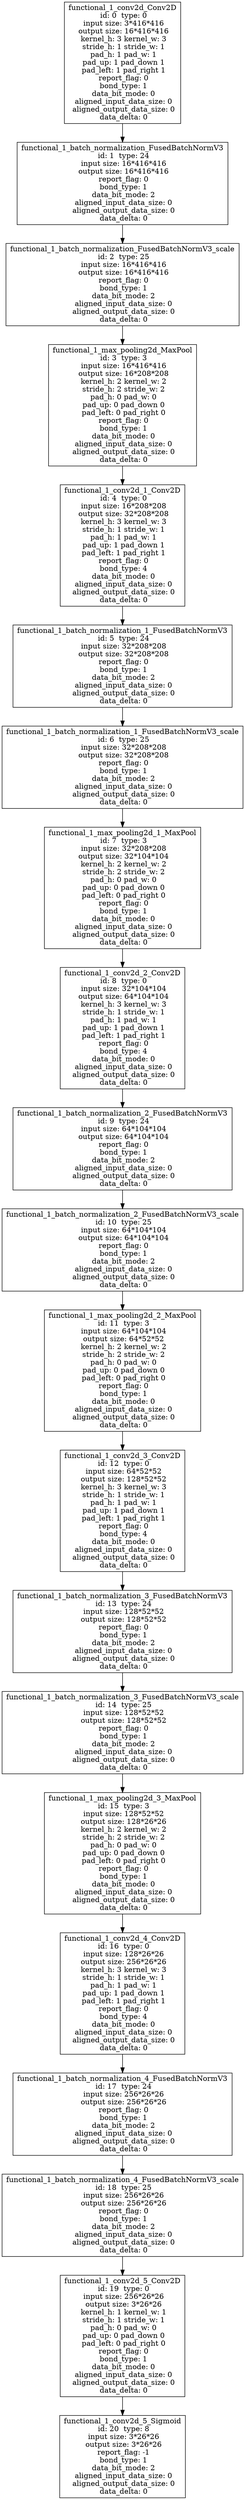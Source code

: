 digraph cnn_tree {
functional_1_conv2d_Conv2D [shape=box, label="functional_1_conv2d_Conv2D\n id: 0  type: 0\n input size: 3*416*416\n output size: 16*416*416\n kernel_h: 3 kernel_w: 3\n stride_h: 1 stride_w: 1\n pad_h: 1 pad_w: 1\n pad_up: 1 pad_down 1\n pad_left: 1 pad_right 1\n report_flag: 0\n bond_type: 1\n data_bit_mode: 0\n aligned_input_data_size: 0\n aligned_output_data_size: 0\n data_delta: 0"];
functional_1_conv2d_Conv2D -> functional_1_batch_normalization_FusedBatchNormV3;
functional_1_batch_normalization_FusedBatchNormV3 [shape=box, label="functional_1_batch_normalization_FusedBatchNormV3\n id: 1  type: 24\n input size: 16*416*416\n output size: 16*416*416\n report_flag: 0\n bond_type: 1\n data_bit_mode: 2\n aligned_input_data_size: 0\n aligned_output_data_size: 0\n data_delta: 0"];
functional_1_batch_normalization_FusedBatchNormV3 -> functional_1_batch_normalization_FusedBatchNormV3_scale;
functional_1_batch_normalization_FusedBatchNormV3_scale [shape=box, label="functional_1_batch_normalization_FusedBatchNormV3_scale\n id: 2  type: 25\n input size: 16*416*416\n output size: 16*416*416\n report_flag: 0\n bond_type: 1\n data_bit_mode: 2\n aligned_input_data_size: 0\n aligned_output_data_size: 0\n data_delta: 0"];
functional_1_batch_normalization_FusedBatchNormV3_scale -> functional_1_max_pooling2d_MaxPool;
functional_1_max_pooling2d_MaxPool [shape=box, label="functional_1_max_pooling2d_MaxPool\n id: 3  type: 3\n input size: 16*416*416\n output size: 16*208*208\n kernel_h: 2 kernel_w: 2\n stride_h: 2 stride_w: 2\n pad_h: 0 pad_w: 0\n pad_up: 0 pad_down 0\n pad_left: 0 pad_right 0\n report_flag: 0\n bond_type: 1\n data_bit_mode: 0\n aligned_input_data_size: 0\n aligned_output_data_size: 0\n data_delta: 0"];
functional_1_max_pooling2d_MaxPool -> functional_1_conv2d_1_Conv2D;
functional_1_conv2d_1_Conv2D [shape=box, label="functional_1_conv2d_1_Conv2D\n id: 4  type: 0\n input size: 16*208*208\n output size: 32*208*208\n kernel_h: 3 kernel_w: 3\n stride_h: 1 stride_w: 1\n pad_h: 1 pad_w: 1\n pad_up: 1 pad_down 1\n pad_left: 1 pad_right 1\n report_flag: 0\n bond_type: 4\n data_bit_mode: 0\n aligned_input_data_size: 0\n aligned_output_data_size: 0\n data_delta: 0"];
functional_1_conv2d_1_Conv2D -> functional_1_batch_normalization_1_FusedBatchNormV3;
functional_1_batch_normalization_1_FusedBatchNormV3 [shape=box, label="functional_1_batch_normalization_1_FusedBatchNormV3\n id: 5  type: 24\n input size: 32*208*208\n output size: 32*208*208\n report_flag: 0\n bond_type: 1\n data_bit_mode: 2\n aligned_input_data_size: 0\n aligned_output_data_size: 0\n data_delta: 0"];
functional_1_batch_normalization_1_FusedBatchNormV3 -> functional_1_batch_normalization_1_FusedBatchNormV3_scale;
functional_1_batch_normalization_1_FusedBatchNormV3_scale [shape=box, label="functional_1_batch_normalization_1_FusedBatchNormV3_scale\n id: 6  type: 25\n input size: 32*208*208\n output size: 32*208*208\n report_flag: 0\n bond_type: 1\n data_bit_mode: 2\n aligned_input_data_size: 0\n aligned_output_data_size: 0\n data_delta: 0"];
functional_1_batch_normalization_1_FusedBatchNormV3_scale -> functional_1_max_pooling2d_1_MaxPool;
functional_1_max_pooling2d_1_MaxPool [shape=box, label="functional_1_max_pooling2d_1_MaxPool\n id: 7  type: 3\n input size: 32*208*208\n output size: 32*104*104\n kernel_h: 2 kernel_w: 2\n stride_h: 2 stride_w: 2\n pad_h: 0 pad_w: 0\n pad_up: 0 pad_down 0\n pad_left: 0 pad_right 0\n report_flag: 0\n bond_type: 1\n data_bit_mode: 0\n aligned_input_data_size: 0\n aligned_output_data_size: 0\n data_delta: 0"];
functional_1_max_pooling2d_1_MaxPool -> functional_1_conv2d_2_Conv2D;
functional_1_conv2d_2_Conv2D [shape=box, label="functional_1_conv2d_2_Conv2D\n id: 8  type: 0\n input size: 32*104*104\n output size: 64*104*104\n kernel_h: 3 kernel_w: 3\n stride_h: 1 stride_w: 1\n pad_h: 1 pad_w: 1\n pad_up: 1 pad_down 1\n pad_left: 1 pad_right 1\n report_flag: 0\n bond_type: 4\n data_bit_mode: 0\n aligned_input_data_size: 0\n aligned_output_data_size: 0\n data_delta: 0"];
functional_1_conv2d_2_Conv2D -> functional_1_batch_normalization_2_FusedBatchNormV3;
functional_1_batch_normalization_2_FusedBatchNormV3 [shape=box, label="functional_1_batch_normalization_2_FusedBatchNormV3\n id: 9  type: 24\n input size: 64*104*104\n output size: 64*104*104\n report_flag: 0\n bond_type: 1\n data_bit_mode: 2\n aligned_input_data_size: 0\n aligned_output_data_size: 0\n data_delta: 0"];
functional_1_batch_normalization_2_FusedBatchNormV3 -> functional_1_batch_normalization_2_FusedBatchNormV3_scale;
functional_1_batch_normalization_2_FusedBatchNormV3_scale [shape=box, label="functional_1_batch_normalization_2_FusedBatchNormV3_scale\n id: 10  type: 25\n input size: 64*104*104\n output size: 64*104*104\n report_flag: 0\n bond_type: 1\n data_bit_mode: 2\n aligned_input_data_size: 0\n aligned_output_data_size: 0\n data_delta: 0"];
functional_1_batch_normalization_2_FusedBatchNormV3_scale -> functional_1_max_pooling2d_2_MaxPool;
functional_1_max_pooling2d_2_MaxPool [shape=box, label="functional_1_max_pooling2d_2_MaxPool\n id: 11  type: 3\n input size: 64*104*104\n output size: 64*52*52\n kernel_h: 2 kernel_w: 2\n stride_h: 2 stride_w: 2\n pad_h: 0 pad_w: 0\n pad_up: 0 pad_down 0\n pad_left: 0 pad_right 0\n report_flag: 0\n bond_type: 1\n data_bit_mode: 0\n aligned_input_data_size: 0\n aligned_output_data_size: 0\n data_delta: 0"];
functional_1_max_pooling2d_2_MaxPool -> functional_1_conv2d_3_Conv2D;
functional_1_conv2d_3_Conv2D [shape=box, label="functional_1_conv2d_3_Conv2D\n id: 12  type: 0\n input size: 64*52*52\n output size: 128*52*52\n kernel_h: 3 kernel_w: 3\n stride_h: 1 stride_w: 1\n pad_h: 1 pad_w: 1\n pad_up: 1 pad_down 1\n pad_left: 1 pad_right 1\n report_flag: 0\n bond_type: 4\n data_bit_mode: 0\n aligned_input_data_size: 0\n aligned_output_data_size: 0\n data_delta: 0"];
functional_1_conv2d_3_Conv2D -> functional_1_batch_normalization_3_FusedBatchNormV3;
functional_1_batch_normalization_3_FusedBatchNormV3 [shape=box, label="functional_1_batch_normalization_3_FusedBatchNormV3\n id: 13  type: 24\n input size: 128*52*52\n output size: 128*52*52\n report_flag: 0\n bond_type: 1\n data_bit_mode: 2\n aligned_input_data_size: 0\n aligned_output_data_size: 0\n data_delta: 0"];
functional_1_batch_normalization_3_FusedBatchNormV3 -> functional_1_batch_normalization_3_FusedBatchNormV3_scale;
functional_1_batch_normalization_3_FusedBatchNormV3_scale [shape=box, label="functional_1_batch_normalization_3_FusedBatchNormV3_scale\n id: 14  type: 25\n input size: 128*52*52\n output size: 128*52*52\n report_flag: 0\n bond_type: 1\n data_bit_mode: 2\n aligned_input_data_size: 0\n aligned_output_data_size: 0\n data_delta: 0"];
functional_1_batch_normalization_3_FusedBatchNormV3_scale -> functional_1_max_pooling2d_3_MaxPool;
functional_1_max_pooling2d_3_MaxPool [shape=box, label="functional_1_max_pooling2d_3_MaxPool\n id: 15  type: 3\n input size: 128*52*52\n output size: 128*26*26\n kernel_h: 2 kernel_w: 2\n stride_h: 2 stride_w: 2\n pad_h: 0 pad_w: 0\n pad_up: 0 pad_down 0\n pad_left: 0 pad_right 0\n report_flag: 0\n bond_type: 1\n data_bit_mode: 0\n aligned_input_data_size: 0\n aligned_output_data_size: 0\n data_delta: 0"];
functional_1_max_pooling2d_3_MaxPool -> functional_1_conv2d_4_Conv2D;
functional_1_conv2d_4_Conv2D [shape=box, label="functional_1_conv2d_4_Conv2D\n id: 16  type: 0\n input size: 128*26*26\n output size: 256*26*26\n kernel_h: 3 kernel_w: 3\n stride_h: 1 stride_w: 1\n pad_h: 1 pad_w: 1\n pad_up: 1 pad_down 1\n pad_left: 1 pad_right 1\n report_flag: 0\n bond_type: 4\n data_bit_mode: 0\n aligned_input_data_size: 0\n aligned_output_data_size: 0\n data_delta: 0"];
functional_1_conv2d_4_Conv2D -> functional_1_batch_normalization_4_FusedBatchNormV3;
functional_1_batch_normalization_4_FusedBatchNormV3 [shape=box, label="functional_1_batch_normalization_4_FusedBatchNormV3\n id: 17  type: 24\n input size: 256*26*26\n output size: 256*26*26\n report_flag: 0\n bond_type: 1\n data_bit_mode: 2\n aligned_input_data_size: 0\n aligned_output_data_size: 0\n data_delta: 0"];
functional_1_batch_normalization_4_FusedBatchNormV3 -> functional_1_batch_normalization_4_FusedBatchNormV3_scale;
functional_1_batch_normalization_4_FusedBatchNormV3_scale [shape=box, label="functional_1_batch_normalization_4_FusedBatchNormV3_scale\n id: 18  type: 25\n input size: 256*26*26\n output size: 256*26*26\n report_flag: 0\n bond_type: 1\n data_bit_mode: 2\n aligned_input_data_size: 0\n aligned_output_data_size: 0\n data_delta: 0"];
functional_1_batch_normalization_4_FusedBatchNormV3_scale -> functional_1_conv2d_5_Conv2D;
functional_1_conv2d_5_Conv2D [shape=box, label="functional_1_conv2d_5_Conv2D\n id: 19  type: 0\n input size: 256*26*26\n output size: 3*26*26\n kernel_h: 1 kernel_w: 1\n stride_h: 1 stride_w: 1\n pad_h: 0 pad_w: 0\n pad_up: 0 pad_down 0\n pad_left: 0 pad_right 0\n report_flag: 0\n bond_type: 1\n data_bit_mode: 0\n aligned_input_data_size: 0\n aligned_output_data_size: 0\n data_delta: 0"];
functional_1_conv2d_5_Conv2D -> functional_1_conv2d_5_Sigmoid;
functional_1_conv2d_5_Sigmoid [shape=box, label="functional_1_conv2d_5_Sigmoid\n id: 20  type: 8\n input size: 3*26*26\n output size: 3*26*26\n report_flag: -1\n bond_type: 1\n data_bit_mode: 2\n aligned_input_data_size: 0\n aligned_output_data_size: 0\n data_delta: 0"];
}
